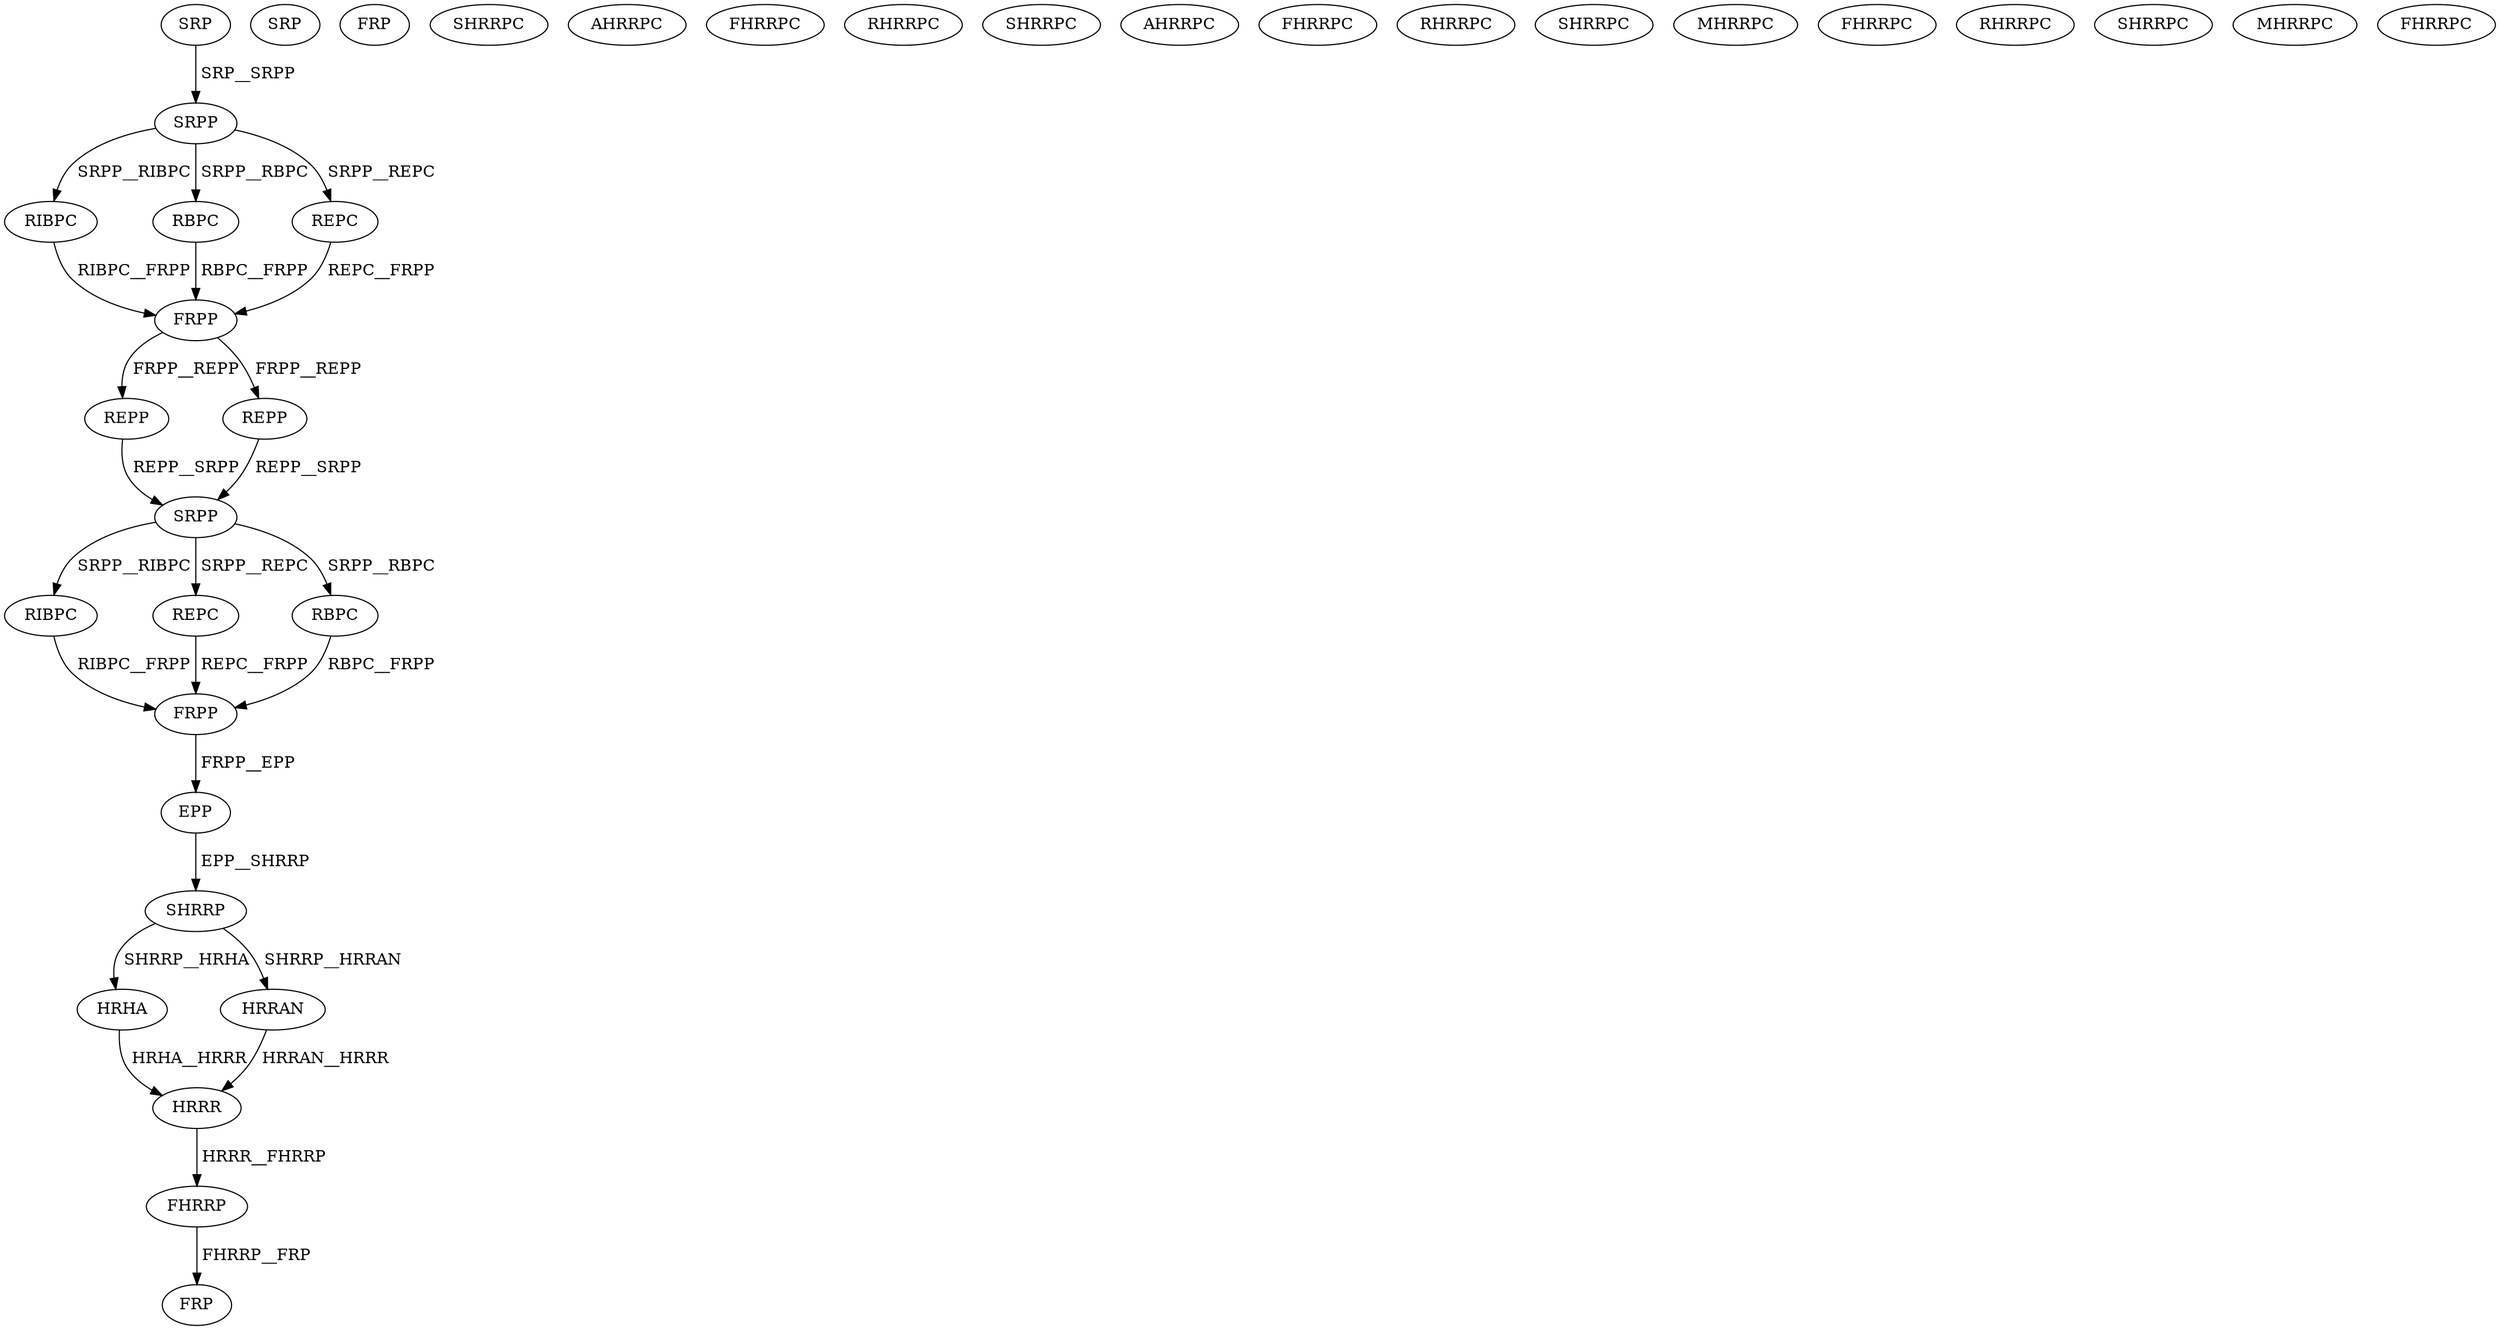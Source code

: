 digraph G { 
1 [label="SRP",color=black,fontcolor=black];
2 [label="SRPP",color=black,fontcolor=black];
3 [label="RIBPC",color=black,fontcolor=black];
4 [label="RBPC",color=black,fontcolor=black];
5 [label="REPC",color=black,fontcolor=black];
6 [label="FRPP",color=black,fontcolor=black];
7 [label="REPP",color=black,fontcolor=black];
8 [label="REPP",color=black,fontcolor=black];
9 [label="SRPP",color=black,fontcolor=black];
10 [label="RIBPC",color=black,fontcolor=black];
11 [label="REPC",color=black,fontcolor=black];
12 [label="RBPC",color=black,fontcolor=black];
13 [label="FRPP",color=black,fontcolor=black];
14 [label="EPP",color=black,fontcolor=black];
15 [label="SHRRP",color=black,fontcolor=black];
16 [label="SRP",color=black,fontcolor=black];
17 [label="FRP",color=black,fontcolor=black];
18 [label="SHRRPC",color=black,fontcolor=black];
19 [label="AHRRPC",color=black,fontcolor=black];
20 [label="HRHA",color=black,fontcolor=black];
21 [label="FHRRPC",color=black,fontcolor=black];
22 [label="RHRRPC",color=black,fontcolor=black];
23 [label="SHRRPC",color=black,fontcolor=black];
24 [label="HRRAN",color=black,fontcolor=black];
25 [label="AHRRPC",color=black,fontcolor=black];
26 [label="FHRRPC",color=black,fontcolor=black];
27 [label="RHRRPC",color=black,fontcolor=black];
28 [label="SHRRPC",color=black,fontcolor=black];
29 [label="MHRRPC",color=black,fontcolor=black];
30 [label="FHRRPC",color=black,fontcolor=black];
31 [label="RHRRPC",color=black,fontcolor=black];
32 [label="SHRRPC",color=black,fontcolor=black];
33 [label="MHRRPC",color=black,fontcolor=black];
34 [label="FHRRPC",color=black,fontcolor=black];
35 [label="HRRR",color=black,fontcolor=black];
36 [label="FHRRP",color=black,fontcolor=black];
37 [label="FRP",color=black,fontcolor=black];
1->2[label=" SRP__SRPP",color=black,fontcolor=black];
2->3[label=" SRPP__RIBPC",color=black,fontcolor=black];
2->4[label=" SRPP__RBPC",color=black,fontcolor=black];
2->5[label=" SRPP__REPC",color=black,fontcolor=black];
3->6[label=" RIBPC__FRPP",color=black,fontcolor=black];
4->6[label=" RBPC__FRPP",color=black,fontcolor=black];
5->6[label=" REPC__FRPP",color=black,fontcolor=black];
6->7[label=" FRPP__REPP",color=black,fontcolor=black];
6->8[label=" FRPP__REPP",color=black,fontcolor=black];
7->9[label=" REPP__SRPP",color=black,fontcolor=black];
8->9[label=" REPP__SRPP",color=black,fontcolor=black];
9->10[label=" SRPP__RIBPC",color=black,fontcolor=black];
9->11[label=" SRPP__REPC",color=black,fontcolor=black];
9->12[label=" SRPP__RBPC",color=black,fontcolor=black];
10->13[label=" RIBPC__FRPP",color=black,fontcolor=black];
11->13[label=" REPC__FRPP",color=black,fontcolor=black];
12->13[label=" RBPC__FRPP",color=black,fontcolor=black];
13->14[label=" FRPP__EPP",color=black,fontcolor=black];
14->15[label=" EPP__SHRRP",color=black,fontcolor=black];
15->20[label=" SHRRP__HRHA",color=black,fontcolor=black];
15->24[label=" SHRRP__HRRAN",color=black,fontcolor=black];
20->35[label=" HRHA__HRRR",color=black,fontcolor=black];
24->35[label=" HRRAN__HRRR",color=black,fontcolor=black];
35->36[label=" HRRR__FHRRP",color=black,fontcolor=black];
36->37[label=" FHRRP__FRP",color=black,fontcolor=black];
}
